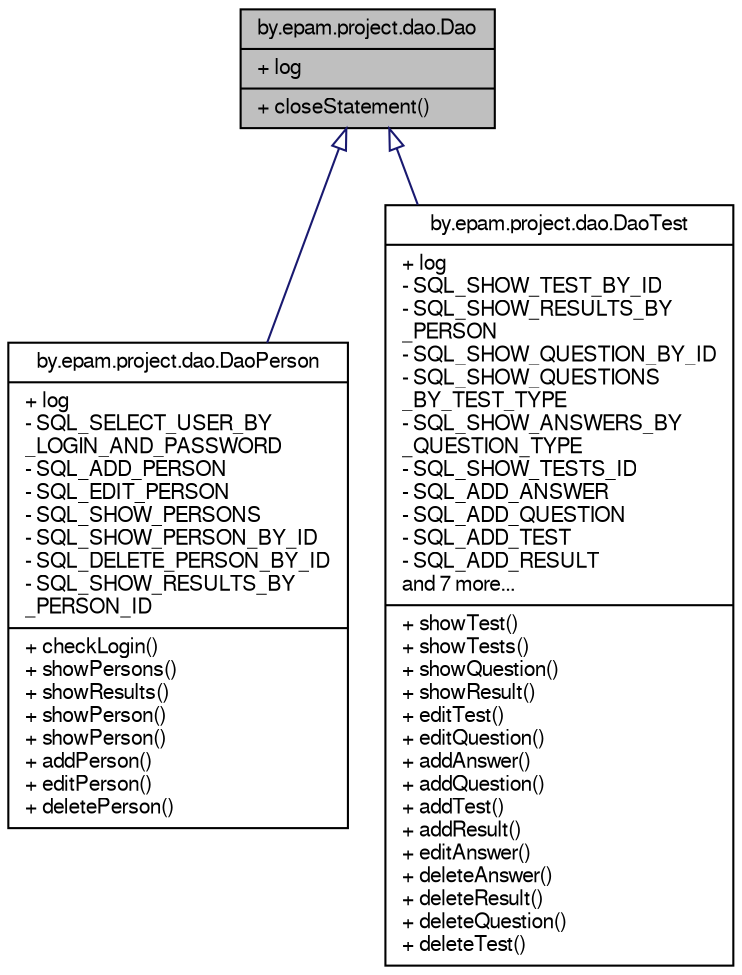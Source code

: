 digraph "by.epam.project.dao.Dao"
{
  bgcolor="transparent";
  edge [fontname="FreeSans",fontsize="10",labelfontname="FreeSans",labelfontsize="10"];
  node [fontname="FreeSans",fontsize="10",shape=record];
  Node1 [label="{by.epam.project.dao.Dao\n|+ log\l|+ closeStatement()\l}",height=0.2,width=0.4,color="black", fillcolor="grey75", style="filled", fontcolor="black"];
  Node1 -> Node2 [dir="back",color="midnightblue",fontsize="10",style="solid",arrowtail="onormal",fontname="FreeSans"];
  Node2 [label="{by.epam.project.dao.DaoPerson\n|+ log\l- SQL_SELECT_USER_BY\l_LOGIN_AND_PASSWORD\l- SQL_ADD_PERSON\l- SQL_EDIT_PERSON\l- SQL_SHOW_PERSONS\l- SQL_SHOW_PERSON_BY_ID\l- SQL_DELETE_PERSON_BY_ID\l- SQL_SHOW_RESULTS_BY\l_PERSON_ID\l|+ checkLogin()\l+ showPersons()\l+ showResults()\l+ showPerson()\l+ showPerson()\l+ addPerson()\l+ editPerson()\l+ deletePerson()\l}",height=0.2,width=0.4,color="black",URL="$classby_1_1epam_1_1project_1_1dao_1_1_dao_person.html"];
  Node1 -> Node3 [dir="back",color="midnightblue",fontsize="10",style="solid",arrowtail="onormal",fontname="FreeSans"];
  Node3 [label="{by.epam.project.dao.DaoTest\n|+ log\l- SQL_SHOW_TEST_BY_ID\l- SQL_SHOW_RESULTS_BY\l_PERSON\l- SQL_SHOW_QUESTION_BY_ID\l- SQL_SHOW_QUESTIONS\l_BY_TEST_TYPE\l- SQL_SHOW_ANSWERS_BY\l_QUESTION_TYPE\l- SQL_SHOW_TESTS_ID\l- SQL_ADD_ANSWER\l- SQL_ADD_QUESTION\l- SQL_ADD_TEST\l- SQL_ADD_RESULT\land 7 more...\l|+ showTest()\l+ showTests()\l+ showQuestion()\l+ showResult()\l+ editTest()\l+ editQuestion()\l+ addAnswer()\l+ addQuestion()\l+ addTest()\l+ addResult()\l+ editAnswer()\l+ deleteAnswer()\l+ deleteResult()\l+ deleteQuestion()\l+ deleteTest()\l}",height=0.2,width=0.4,color="black",URL="$classby_1_1epam_1_1project_1_1dao_1_1_dao_test.html"];
}
